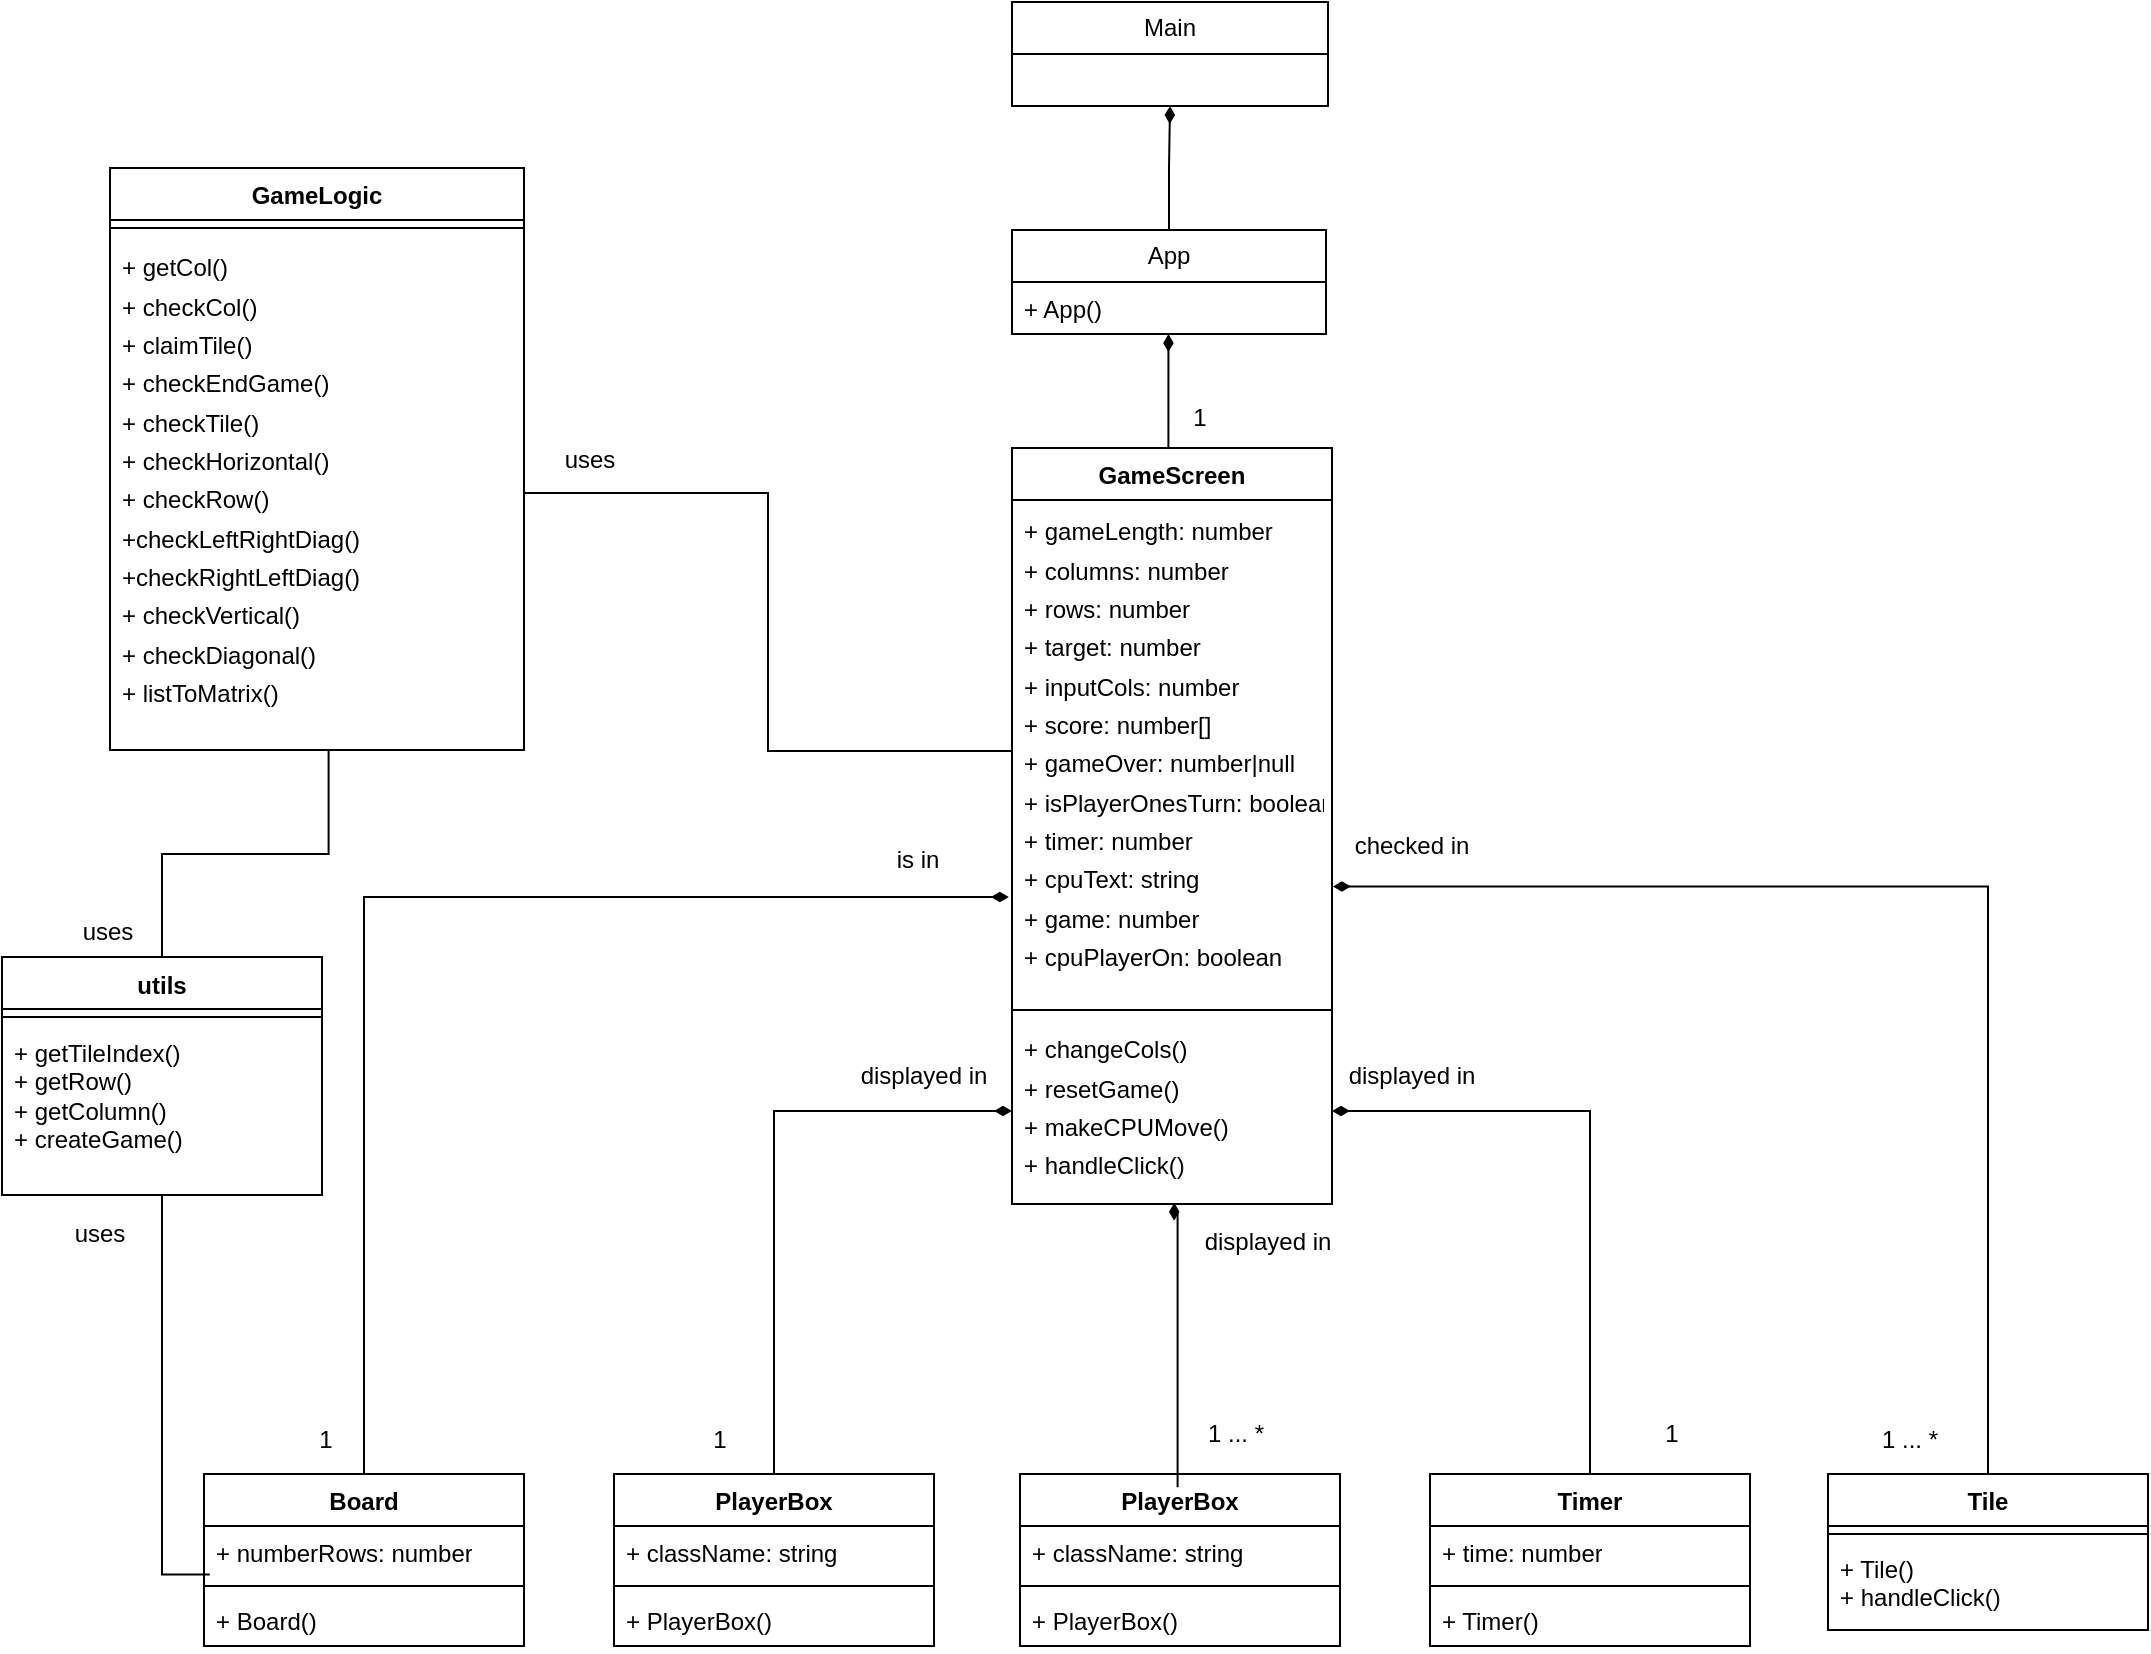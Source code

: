 <mxfile version="22.1.0" type="device">
  <diagram name="Page-1" id="fjkCmFMoLEZDDSqKWdVA">
    <mxGraphModel dx="1526" dy="916" grid="0" gridSize="10" guides="1" tooltips="1" connect="1" arrows="1" fold="1" page="1" pageScale="1" pageWidth="1100" pageHeight="1500" math="0" shadow="0">
      <root>
        <mxCell id="0" />
        <mxCell id="1" parent="0" />
        <mxCell id="620qPGKzAEeUMTRwe7B3-14" value="GameScreen" style="swimlane;fontStyle=1;align=center;verticalAlign=top;childLayout=stackLayout;horizontal=1;startSize=26;horizontalStack=0;resizeParent=1;resizeParentMax=0;resizeLast=0;collapsible=1;marginBottom=0;whiteSpace=wrap;html=1;" vertex="1" parent="1">
          <mxGeometry x="521" y="271" width="160" height="378" as="geometry">
            <mxRectangle x="158" y="344" width="98" height="26" as="alternateBounds" />
          </mxGeometry>
        </mxCell>
        <mxCell id="620qPGKzAEeUMTRwe7B3-15" value="&lt;table width=&quot;156&quot; cellspacing=&quot;0&quot; cellpadding=&quot;0&quot; border=&quot;0&quot;&gt;&lt;tbody&gt;&lt;tr style=&quot;height:14.5pt&quot; height=&quot;19&quot;&gt;&lt;td style=&quot;height:14.5pt;width:117pt&quot; width=&quot;156&quot; height=&quot;19&quot;&gt;+ gameLength: number&lt;/td&gt; &lt;/tr&gt; &lt;tr style=&quot;height:14.5pt&quot; height=&quot;19&quot;&gt;  &lt;td style=&quot;height:14.5pt&quot; height=&quot;19&quot;&gt;+ columns: number&lt;/td&gt; &lt;/tr&gt; &lt;tr style=&quot;height:14.5pt&quot; height=&quot;19&quot;&gt;  &lt;td style=&quot;height:14.5pt&quot; height=&quot;19&quot;&gt;+ rows: number&lt;/td&gt; &lt;/tr&gt; &lt;tr style=&quot;height:14.5pt&quot; height=&quot;19&quot;&gt;  &lt;td style=&quot;height:14.5pt&quot; height=&quot;19&quot;&gt;+ target: number&lt;/td&gt; &lt;/tr&gt; &lt;tr style=&quot;height:14.5pt&quot; height=&quot;19&quot;&gt;  &lt;td style=&quot;height:14.5pt&quot; height=&quot;19&quot;&gt;+ inputCols: number&lt;/td&gt; &lt;/tr&gt; &lt;tr style=&quot;height:14.5pt&quot; height=&quot;19&quot;&gt;  &lt;td style=&quot;height:14.5pt&quot; height=&quot;19&quot;&gt;+ score: number[]&lt;/td&gt; &lt;/tr&gt; &lt;tr style=&quot;height:14.5pt&quot; height=&quot;19&quot;&gt;  &lt;td style=&quot;height:14.5pt&quot; height=&quot;19&quot;&gt;+ gameOver: number|null&lt;/td&gt; &lt;/tr&gt; &lt;tr style=&quot;height:14.5pt&quot; height=&quot;19&quot;&gt;  &lt;td style=&quot;height:14.5pt&quot; height=&quot;19&quot;&gt;+ isPlayerOnesTurn: boolean&lt;/td&gt; &lt;/tr&gt; &lt;tr style=&quot;height:14.5pt&quot; height=&quot;19&quot;&gt;  &lt;td style=&quot;height:14.5pt&quot; height=&quot;19&quot;&gt;+ timer: number&lt;/td&gt; &lt;/tr&gt; &lt;tr style=&quot;height:14.5pt&quot; height=&quot;19&quot;&gt;  &lt;td style=&quot;height:14.5pt&quot; height=&quot;19&quot;&gt;+ cpuText: string&lt;/td&gt; &lt;/tr&gt; &lt;tr style=&quot;height:14.5pt&quot; height=&quot;19&quot;&gt;  &lt;td style=&quot;height:14.5pt&quot; height=&quot;19&quot;&gt;+ game: number&lt;/td&gt; &lt;/tr&gt; &lt;tr style=&quot;height:14.5pt&quot; height=&quot;19&quot;&gt;  &lt;td style=&quot;height:14.5pt&quot; height=&quot;19&quot;&gt;+ cpuPlayerOn: boolean&lt;/td&gt; &lt;/tr&gt;&lt;/tbody&gt;&lt;/table&gt;" style="text;strokeColor=none;fillColor=none;align=left;verticalAlign=top;spacingLeft=4;spacingRight=4;overflow=hidden;rotatable=0;points=[[0,0.5],[1,0.5]];portConstraint=eastwest;whiteSpace=wrap;html=1;" vertex="1" parent="620qPGKzAEeUMTRwe7B3-14">
          <mxGeometry y="26" width="160" height="251" as="geometry" />
        </mxCell>
        <mxCell id="620qPGKzAEeUMTRwe7B3-16" value="" style="line;strokeWidth=1;fillColor=none;align=left;verticalAlign=middle;spacingTop=-1;spacingLeft=3;spacingRight=3;rotatable=0;labelPosition=right;points=[];portConstraint=eastwest;strokeColor=inherit;" vertex="1" parent="620qPGKzAEeUMTRwe7B3-14">
          <mxGeometry y="277" width="160" height="8" as="geometry" />
        </mxCell>
        <mxCell id="620qPGKzAEeUMTRwe7B3-17" value="&lt;table width=&quot;156&quot; cellspacing=&quot;0&quot; cellpadding=&quot;0&quot; border=&quot;0&quot;&gt;&lt;tbody&gt;&lt;tr style=&quot;height:14.5pt&quot; height=&quot;19&quot;&gt;&lt;td style=&quot;height:14.5pt;width:117pt&quot; width=&quot;156&quot; height=&quot;19&quot;&gt;+ changeCols()&lt;/td&gt; &lt;/tr&gt; &lt;tr style=&quot;height:14.5pt&quot; height=&quot;19&quot;&gt;  &lt;td style=&quot;height:14.5pt&quot; height=&quot;19&quot;&gt;+ resetGame()&lt;/td&gt; &lt;/tr&gt; &lt;tr style=&quot;height:14.5pt&quot; height=&quot;19&quot;&gt;  &lt;td style=&quot;height:14.5pt&quot; height=&quot;19&quot;&gt;+ makeCPUMove()&lt;/td&gt; &lt;/tr&gt; &lt;tr style=&quot;height:14.5pt&quot; height=&quot;19&quot;&gt;  &lt;td style=&quot;height:14.5pt&quot; height=&quot;19&quot;&gt;+ handleClick()&lt;/td&gt; &lt;/tr&gt;&lt;/tbody&gt;&lt;/table&gt;" style="text;strokeColor=none;fillColor=none;align=left;verticalAlign=top;spacingLeft=4;spacingRight=4;overflow=hidden;rotatable=0;points=[[0,0.5],[1,0.5]];portConstraint=eastwest;whiteSpace=wrap;html=1;" vertex="1" parent="620qPGKzAEeUMTRwe7B3-14">
          <mxGeometry y="285" width="160" height="93" as="geometry" />
        </mxCell>
        <mxCell id="620qPGKzAEeUMTRwe7B3-19" value="Main" style="swimlane;fontStyle=0;childLayout=stackLayout;horizontal=1;startSize=26;fillColor=none;horizontalStack=0;resizeParent=1;resizeParentMax=0;resizeLast=0;collapsible=1;marginBottom=0;whiteSpace=wrap;html=1;" vertex="1" parent="1">
          <mxGeometry x="521" y="48" width="158" height="52" as="geometry" />
        </mxCell>
        <mxCell id="620qPGKzAEeUMTRwe7B3-85" style="edgeStyle=orthogonalEdgeStyle;rounded=0;orthogonalLoop=1;jettySize=auto;html=1;entryX=0.5;entryY=1;entryDx=0;entryDy=0;endArrow=diamondThin;endFill=1;" edge="1" parent="1" source="620qPGKzAEeUMTRwe7B3-23" target="620qPGKzAEeUMTRwe7B3-19">
          <mxGeometry relative="1" as="geometry" />
        </mxCell>
        <mxCell id="620qPGKzAEeUMTRwe7B3-23" value="App" style="swimlane;fontStyle=0;childLayout=stackLayout;horizontal=1;startSize=26;fillColor=none;horizontalStack=0;resizeParent=1;resizeParentMax=0;resizeLast=0;collapsible=1;marginBottom=0;whiteSpace=wrap;html=1;" vertex="1" parent="1">
          <mxGeometry x="521" y="162" width="157" height="52" as="geometry" />
        </mxCell>
        <mxCell id="620qPGKzAEeUMTRwe7B3-24" value="+ App()" style="text;strokeColor=none;fillColor=none;align=left;verticalAlign=top;spacingLeft=4;spacingRight=4;overflow=hidden;rotatable=0;points=[[0,0.5],[1,0.5]];portConstraint=eastwest;whiteSpace=wrap;html=1;" vertex="1" parent="620qPGKzAEeUMTRwe7B3-23">
          <mxGeometry y="26" width="157" height="26" as="geometry" />
        </mxCell>
        <mxCell id="620qPGKzAEeUMTRwe7B3-25" value="GameLogic" style="swimlane;fontStyle=1;align=center;verticalAlign=top;childLayout=stackLayout;horizontal=1;startSize=26;horizontalStack=0;resizeParent=1;resizeParentMax=0;resizeLast=0;collapsible=1;marginBottom=0;whiteSpace=wrap;html=1;" vertex="1" parent="1">
          <mxGeometry x="70" y="131" width="207" height="291" as="geometry" />
        </mxCell>
        <mxCell id="620qPGKzAEeUMTRwe7B3-27" value="" style="line;strokeWidth=1;fillColor=none;align=left;verticalAlign=middle;spacingTop=-1;spacingLeft=3;spacingRight=3;rotatable=0;labelPosition=right;points=[];portConstraint=eastwest;strokeColor=inherit;" vertex="1" parent="620qPGKzAEeUMTRwe7B3-25">
          <mxGeometry y="26" width="207" height="8" as="geometry" />
        </mxCell>
        <mxCell id="620qPGKzAEeUMTRwe7B3-28" value="&lt;table width=&quot;64&quot; cellspacing=&quot;0&quot; cellpadding=&quot;0&quot; border=&quot;0&quot;&gt;&lt;tbody&gt;&lt;tr style=&quot;height:14.5pt&quot; height=&quot;19&quot;&gt;&lt;td style=&quot;height:14.5pt;width:48pt&quot; width=&quot;64&quot; height=&quot;19&quot;&gt;+ getCol()&lt;/td&gt; &lt;/tr&gt; &lt;tr style=&quot;height:14.5pt&quot; height=&quot;19&quot;&gt;  &lt;td style=&quot;height:14.5pt&quot; height=&quot;19&quot;&gt;+ checkCol()&lt;/td&gt; &lt;/tr&gt; &lt;tr style=&quot;height:14.5pt&quot; height=&quot;19&quot;&gt;  &lt;td style=&quot;height:14.5pt&quot; height=&quot;19&quot;&gt;+ claimTile()&lt;/td&gt; &lt;/tr&gt; &lt;tr style=&quot;height:14.5pt&quot; height=&quot;19&quot;&gt;  &lt;td style=&quot;height:14.5pt&quot; height=&quot;19&quot;&gt;+ checkEndGame()&lt;/td&gt; &lt;/tr&gt; &lt;tr style=&quot;height:14.5pt&quot; height=&quot;19&quot;&gt;  &lt;td style=&quot;height:14.5pt&quot; height=&quot;19&quot;&gt;+ checkTile()&lt;/td&gt; &lt;/tr&gt; &lt;tr style=&quot;height:14.5pt&quot; height=&quot;19&quot;&gt;  &lt;td style=&quot;height:14.5pt&quot; height=&quot;19&quot;&gt;+ checkHorizontal()&lt;/td&gt; &lt;/tr&gt; &lt;tr style=&quot;height:14.5pt&quot; height=&quot;19&quot;&gt;  &lt;td style=&quot;height:14.5pt&quot; height=&quot;19&quot;&gt;+ checkRow()&lt;/td&gt; &lt;/tr&gt; &lt;tr style=&quot;height:14.5pt&quot; height=&quot;19&quot;&gt;  &lt;td style=&quot;height:14.5pt&quot; height=&quot;19&quot;&gt;+checkLeftRightDiag()&lt;/td&gt; &lt;/tr&gt; &lt;tr style=&quot;height:14.5pt&quot; height=&quot;19&quot;&gt;  &lt;td style=&quot;height:14.5pt&quot; height=&quot;19&quot;&gt;+checkRightLeftDiag()&lt;/td&gt; &lt;/tr&gt; &lt;tr style=&quot;height:14.5pt&quot; height=&quot;19&quot;&gt;  &lt;td style=&quot;height:14.5pt&quot; height=&quot;19&quot;&gt;+ checkVertical()&lt;/td&gt; &lt;/tr&gt; &lt;tr style=&quot;height:14.5pt&quot; height=&quot;19&quot;&gt;  &lt;td style=&quot;height:14.5pt&quot; height=&quot;19&quot;&gt;+ checkDiagonal()&lt;/td&gt; &lt;/tr&gt; &lt;tr style=&quot;height:14.5pt&quot; height=&quot;19&quot;&gt;  &lt;td style=&quot;height:14.5pt&quot; height=&quot;19&quot;&gt;+ listToMatrix()&lt;/td&gt; &lt;/tr&gt;&lt;/tbody&gt;&lt;/table&gt;" style="text;strokeColor=none;fillColor=none;align=left;verticalAlign=top;spacingLeft=4;spacingRight=4;overflow=hidden;rotatable=0;points=[[0,0.5],[1,0.5]];portConstraint=eastwest;whiteSpace=wrap;html=1;" vertex="1" parent="620qPGKzAEeUMTRwe7B3-25">
          <mxGeometry y="34" width="207" height="257" as="geometry" />
        </mxCell>
        <mxCell id="620qPGKzAEeUMTRwe7B3-29" value="Tile" style="swimlane;fontStyle=1;align=center;verticalAlign=top;childLayout=stackLayout;horizontal=1;startSize=26;horizontalStack=0;resizeParent=1;resizeParentMax=0;resizeLast=0;collapsible=1;marginBottom=0;whiteSpace=wrap;html=1;" vertex="1" parent="1">
          <mxGeometry x="929" y="784" width="160" height="78" as="geometry" />
        </mxCell>
        <mxCell id="620qPGKzAEeUMTRwe7B3-31" value="" style="line;strokeWidth=1;fillColor=none;align=left;verticalAlign=middle;spacingTop=-1;spacingLeft=3;spacingRight=3;rotatable=0;labelPosition=right;points=[];portConstraint=eastwest;strokeColor=inherit;" vertex="1" parent="620qPGKzAEeUMTRwe7B3-29">
          <mxGeometry y="26" width="160" height="8" as="geometry" />
        </mxCell>
        <mxCell id="620qPGKzAEeUMTRwe7B3-32" value="&lt;div&gt;+ Tile()&lt;/div&gt;&lt;div&gt;+ handleClick()&lt;/div&gt;" style="text;strokeColor=none;fillColor=none;align=left;verticalAlign=top;spacingLeft=4;spacingRight=4;overflow=hidden;rotatable=0;points=[[0,0.5],[1,0.5]];portConstraint=eastwest;whiteSpace=wrap;html=1;" vertex="1" parent="620qPGKzAEeUMTRwe7B3-29">
          <mxGeometry y="34" width="160" height="44" as="geometry" />
        </mxCell>
        <mxCell id="620qPGKzAEeUMTRwe7B3-33" value="utils" style="swimlane;fontStyle=1;align=center;verticalAlign=top;childLayout=stackLayout;horizontal=1;startSize=26;horizontalStack=0;resizeParent=1;resizeParentMax=0;resizeLast=0;collapsible=1;marginBottom=0;whiteSpace=wrap;html=1;" vertex="1" parent="1">
          <mxGeometry x="16" y="525.5" width="160" height="119" as="geometry" />
        </mxCell>
        <mxCell id="620qPGKzAEeUMTRwe7B3-34" value="" style="line;strokeWidth=1;fillColor=none;align=left;verticalAlign=middle;spacingTop=-1;spacingLeft=3;spacingRight=3;rotatable=0;labelPosition=right;points=[];portConstraint=eastwest;strokeColor=inherit;" vertex="1" parent="620qPGKzAEeUMTRwe7B3-33">
          <mxGeometry y="26" width="160" height="8" as="geometry" />
        </mxCell>
        <mxCell id="620qPGKzAEeUMTRwe7B3-35" value="&lt;div&gt;+ getTileIndex()&lt;/div&gt;&lt;div&gt;+ getRow()&lt;/div&gt;&lt;div&gt;+ getColumn()&lt;/div&gt;&lt;div&gt;+ createGame()&lt;br&gt;&lt;/div&gt;" style="text;strokeColor=none;fillColor=none;align=left;verticalAlign=top;spacingLeft=4;spacingRight=4;overflow=hidden;rotatable=0;points=[[0,0.5],[1,0.5]];portConstraint=eastwest;whiteSpace=wrap;html=1;" vertex="1" parent="620qPGKzAEeUMTRwe7B3-33">
          <mxGeometry y="34" width="160" height="85" as="geometry" />
        </mxCell>
        <mxCell id="620qPGKzAEeUMTRwe7B3-36" value="PlayerBox" style="swimlane;fontStyle=1;align=center;verticalAlign=top;childLayout=stackLayout;horizontal=1;startSize=26;horizontalStack=0;resizeParent=1;resizeParentMax=0;resizeLast=0;collapsible=1;marginBottom=0;whiteSpace=wrap;html=1;" vertex="1" parent="1">
          <mxGeometry x="525" y="784" width="160" height="86" as="geometry" />
        </mxCell>
        <mxCell id="620qPGKzAEeUMTRwe7B3-37" value="+ className: string" style="text;strokeColor=none;fillColor=none;align=left;verticalAlign=top;spacingLeft=4;spacingRight=4;overflow=hidden;rotatable=0;points=[[0,0.5],[1,0.5]];portConstraint=eastwest;whiteSpace=wrap;html=1;" vertex="1" parent="620qPGKzAEeUMTRwe7B3-36">
          <mxGeometry y="26" width="160" height="26" as="geometry" />
        </mxCell>
        <mxCell id="620qPGKzAEeUMTRwe7B3-38" value="" style="line;strokeWidth=1;fillColor=none;align=left;verticalAlign=middle;spacingTop=-1;spacingLeft=3;spacingRight=3;rotatable=0;labelPosition=right;points=[];portConstraint=eastwest;strokeColor=inherit;" vertex="1" parent="620qPGKzAEeUMTRwe7B3-36">
          <mxGeometry y="52" width="160" height="8" as="geometry" />
        </mxCell>
        <mxCell id="620qPGKzAEeUMTRwe7B3-66" value="+ PlayerBox()" style="text;strokeColor=none;fillColor=none;align=left;verticalAlign=top;spacingLeft=4;spacingRight=4;overflow=hidden;rotatable=0;points=[[0,0.5],[1,0.5]];portConstraint=eastwest;whiteSpace=wrap;html=1;" vertex="1" parent="620qPGKzAEeUMTRwe7B3-36">
          <mxGeometry y="60" width="160" height="26" as="geometry" />
        </mxCell>
        <mxCell id="620qPGKzAEeUMTRwe7B3-40" value="Board" style="swimlane;fontStyle=1;align=center;verticalAlign=top;childLayout=stackLayout;horizontal=1;startSize=26;horizontalStack=0;resizeParent=1;resizeParentMax=0;resizeLast=0;collapsible=1;marginBottom=0;whiteSpace=wrap;html=1;" vertex="1" parent="1">
          <mxGeometry x="117" y="784" width="160" height="86" as="geometry" />
        </mxCell>
        <mxCell id="620qPGKzAEeUMTRwe7B3-41" value="+ numberRows: number" style="text;strokeColor=none;fillColor=none;align=left;verticalAlign=top;spacingLeft=4;spacingRight=4;overflow=hidden;rotatable=0;points=[[0,0.5],[1,0.5]];portConstraint=eastwest;whiteSpace=wrap;html=1;" vertex="1" parent="620qPGKzAEeUMTRwe7B3-40">
          <mxGeometry y="26" width="160" height="26" as="geometry" />
        </mxCell>
        <mxCell id="620qPGKzAEeUMTRwe7B3-42" value="" style="line;strokeWidth=1;fillColor=none;align=left;verticalAlign=middle;spacingTop=-1;spacingLeft=3;spacingRight=3;rotatable=0;labelPosition=right;points=[];portConstraint=eastwest;strokeColor=inherit;" vertex="1" parent="620qPGKzAEeUMTRwe7B3-40">
          <mxGeometry y="52" width="160" height="8" as="geometry" />
        </mxCell>
        <mxCell id="620qPGKzAEeUMTRwe7B3-64" value="+ Board()" style="text;strokeColor=none;fillColor=none;align=left;verticalAlign=top;spacingLeft=4;spacingRight=4;overflow=hidden;rotatable=0;points=[[0,0.5],[1,0.5]];portConstraint=eastwest;whiteSpace=wrap;html=1;" vertex="1" parent="620qPGKzAEeUMTRwe7B3-40">
          <mxGeometry y="60" width="160" height="26" as="geometry" />
        </mxCell>
        <mxCell id="620qPGKzAEeUMTRwe7B3-90" style="edgeStyle=orthogonalEdgeStyle;rounded=0;orthogonalLoop=1;jettySize=auto;html=1;entryX=1;entryY=0.5;entryDx=0;entryDy=0;endArrow=diamondThin;endFill=1;" edge="1" parent="1" source="620qPGKzAEeUMTRwe7B3-43" target="620qPGKzAEeUMTRwe7B3-17">
          <mxGeometry relative="1" as="geometry" />
        </mxCell>
        <mxCell id="620qPGKzAEeUMTRwe7B3-43" value="Timer" style="swimlane;fontStyle=1;align=center;verticalAlign=top;childLayout=stackLayout;horizontal=1;startSize=26;horizontalStack=0;resizeParent=1;resizeParentMax=0;resizeLast=0;collapsible=1;marginBottom=0;whiteSpace=wrap;html=1;" vertex="1" parent="1">
          <mxGeometry x="730" y="784" width="160" height="86" as="geometry" />
        </mxCell>
        <mxCell id="620qPGKzAEeUMTRwe7B3-44" value="+ time: number" style="text;strokeColor=none;fillColor=none;align=left;verticalAlign=top;spacingLeft=4;spacingRight=4;overflow=hidden;rotatable=0;points=[[0,0.5],[1,0.5]];portConstraint=eastwest;whiteSpace=wrap;html=1;" vertex="1" parent="620qPGKzAEeUMTRwe7B3-43">
          <mxGeometry y="26" width="160" height="26" as="geometry" />
        </mxCell>
        <mxCell id="620qPGKzAEeUMTRwe7B3-45" value="" style="line;strokeWidth=1;fillColor=none;align=left;verticalAlign=middle;spacingTop=-1;spacingLeft=3;spacingRight=3;rotatable=0;labelPosition=right;points=[];portConstraint=eastwest;strokeColor=inherit;" vertex="1" parent="620qPGKzAEeUMTRwe7B3-43">
          <mxGeometry y="52" width="160" height="8" as="geometry" />
        </mxCell>
        <mxCell id="620qPGKzAEeUMTRwe7B3-67" value="+ Timer()" style="text;strokeColor=none;fillColor=none;align=left;verticalAlign=top;spacingLeft=4;spacingRight=4;overflow=hidden;rotatable=0;points=[[0,0.5],[1,0.5]];portConstraint=eastwest;whiteSpace=wrap;html=1;" vertex="1" parent="620qPGKzAEeUMTRwe7B3-43">
          <mxGeometry y="60" width="160" height="26" as="geometry" />
        </mxCell>
        <mxCell id="620qPGKzAEeUMTRwe7B3-88" style="edgeStyle=orthogonalEdgeStyle;rounded=0;orthogonalLoop=1;jettySize=auto;html=1;entryX=0;entryY=0.5;entryDx=0;entryDy=0;endArrow=diamondThin;endFill=1;" edge="1" parent="1" source="620qPGKzAEeUMTRwe7B3-46" target="620qPGKzAEeUMTRwe7B3-17">
          <mxGeometry relative="1" as="geometry" />
        </mxCell>
        <mxCell id="620qPGKzAEeUMTRwe7B3-46" value="PlayerBox" style="swimlane;fontStyle=1;align=center;verticalAlign=top;childLayout=stackLayout;horizontal=1;startSize=26;horizontalStack=0;resizeParent=1;resizeParentMax=0;resizeLast=0;collapsible=1;marginBottom=0;whiteSpace=wrap;html=1;" vertex="1" parent="1">
          <mxGeometry x="322" y="784" width="160" height="86" as="geometry" />
        </mxCell>
        <mxCell id="620qPGKzAEeUMTRwe7B3-47" value="+ className: string" style="text;strokeColor=none;fillColor=none;align=left;verticalAlign=top;spacingLeft=4;spacingRight=4;overflow=hidden;rotatable=0;points=[[0,0.5],[1,0.5]];portConstraint=eastwest;whiteSpace=wrap;html=1;" vertex="1" parent="620qPGKzAEeUMTRwe7B3-46">
          <mxGeometry y="26" width="160" height="26" as="geometry" />
        </mxCell>
        <mxCell id="620qPGKzAEeUMTRwe7B3-48" value="" style="line;strokeWidth=1;fillColor=none;align=left;verticalAlign=middle;spacingTop=-1;spacingLeft=3;spacingRight=3;rotatable=0;labelPosition=right;points=[];portConstraint=eastwest;strokeColor=inherit;" vertex="1" parent="620qPGKzAEeUMTRwe7B3-46">
          <mxGeometry y="52" width="160" height="8" as="geometry" />
        </mxCell>
        <mxCell id="620qPGKzAEeUMTRwe7B3-65" value="+ PlayerBox()" style="text;strokeColor=none;fillColor=none;align=left;verticalAlign=top;spacingLeft=4;spacingRight=4;overflow=hidden;rotatable=0;points=[[0,0.5],[1,0.5]];portConstraint=eastwest;whiteSpace=wrap;html=1;" vertex="1" parent="620qPGKzAEeUMTRwe7B3-46">
          <mxGeometry y="60" width="160" height="26" as="geometry" />
        </mxCell>
        <mxCell id="620qPGKzAEeUMTRwe7B3-86" style="edgeStyle=orthogonalEdgeStyle;rounded=0;orthogonalLoop=1;jettySize=auto;html=1;entryX=0.5;entryY=1;entryDx=0;entryDy=0;endArrow=diamondThin;endFill=1;exitX=0.5;exitY=0;exitDx=0;exitDy=0;" edge="1" parent="1" source="620qPGKzAEeUMTRwe7B3-14">
          <mxGeometry relative="1" as="geometry">
            <mxPoint x="599" y="269" as="sourcePoint" />
            <mxPoint x="599.22" y="214" as="targetPoint" />
            <Array as="points">
              <mxPoint x="599" y="271" />
            </Array>
          </mxGeometry>
        </mxCell>
        <mxCell id="620qPGKzAEeUMTRwe7B3-87" style="edgeStyle=orthogonalEdgeStyle;rounded=0;orthogonalLoop=1;jettySize=auto;html=1;entryX=-0.01;entryY=0.791;entryDx=0;entryDy=0;entryPerimeter=0;endArrow=diamondThin;endFill=1;" edge="1" parent="1" source="620qPGKzAEeUMTRwe7B3-40" target="620qPGKzAEeUMTRwe7B3-15">
          <mxGeometry relative="1" as="geometry" />
        </mxCell>
        <mxCell id="620qPGKzAEeUMTRwe7B3-89" style="edgeStyle=orthogonalEdgeStyle;rounded=0;orthogonalLoop=1;jettySize=auto;html=1;entryX=0.507;entryY=0.994;entryDx=0;entryDy=0;entryPerimeter=0;endArrow=diamondThin;endFill=1;" edge="1" parent="1" target="620qPGKzAEeUMTRwe7B3-17">
          <mxGeometry relative="1" as="geometry">
            <mxPoint x="603.8" y="790.59" as="sourcePoint" />
            <mxPoint x="598.2" y="654.009" as="targetPoint" />
            <Array as="points">
              <mxPoint x="604" y="654" />
              <mxPoint x="602" y="654" />
            </Array>
          </mxGeometry>
        </mxCell>
        <mxCell id="620qPGKzAEeUMTRwe7B3-92" style="edgeStyle=orthogonalEdgeStyle;rounded=0;orthogonalLoop=1;jettySize=auto;html=1;entryX=1.003;entryY=0.77;entryDx=0;entryDy=0;entryPerimeter=0;endArrow=diamondThin;endFill=1;" edge="1" parent="1" source="620qPGKzAEeUMTRwe7B3-29" target="620qPGKzAEeUMTRwe7B3-15">
          <mxGeometry relative="1" as="geometry" />
        </mxCell>
        <mxCell id="620qPGKzAEeUMTRwe7B3-93" style="edgeStyle=orthogonalEdgeStyle;rounded=0;orthogonalLoop=1;jettySize=auto;html=1;entryX=1;entryY=0.5;entryDx=0;entryDy=0;endArrow=none;endFill=0;" edge="1" parent="1" source="620qPGKzAEeUMTRwe7B3-15" target="620qPGKzAEeUMTRwe7B3-28">
          <mxGeometry relative="1" as="geometry" />
        </mxCell>
        <mxCell id="620qPGKzAEeUMTRwe7B3-94" value="1" style="text;html=1;strokeColor=none;fillColor=none;align=center;verticalAlign=middle;whiteSpace=wrap;rounded=0;" vertex="1" parent="1">
          <mxGeometry x="585" y="241" width="60" height="30" as="geometry" />
        </mxCell>
        <mxCell id="620qPGKzAEeUMTRwe7B3-95" value="uses" style="text;html=1;strokeColor=none;fillColor=none;align=center;verticalAlign=middle;whiteSpace=wrap;rounded=0;" vertex="1" parent="1">
          <mxGeometry x="280" y="261.5" width="60" height="30" as="geometry" />
        </mxCell>
        <mxCell id="620qPGKzAEeUMTRwe7B3-96" value="checked in" style="text;html=1;strokeColor=none;fillColor=none;align=center;verticalAlign=middle;whiteSpace=wrap;rounded=0;" vertex="1" parent="1">
          <mxGeometry x="685" y="455" width="72" height="30" as="geometry" />
        </mxCell>
        <mxCell id="620qPGKzAEeUMTRwe7B3-97" value="1" style="text;html=1;strokeColor=none;fillColor=none;align=center;verticalAlign=middle;whiteSpace=wrap;rounded=0;" vertex="1" parent="1">
          <mxGeometry x="815" y="749" width="72" height="30" as="geometry" />
        </mxCell>
        <mxCell id="620qPGKzAEeUMTRwe7B3-98" value="&lt;div&gt;1 ... *&lt;/div&gt;" style="text;html=1;strokeColor=none;fillColor=none;align=center;verticalAlign=middle;whiteSpace=wrap;rounded=0;" vertex="1" parent="1">
          <mxGeometry x="934" y="752" width="72" height="30" as="geometry" />
        </mxCell>
        <mxCell id="620qPGKzAEeUMTRwe7B3-100" value="displayed in" style="text;html=1;strokeColor=none;fillColor=none;align=center;verticalAlign=middle;whiteSpace=wrap;rounded=0;" vertex="1" parent="1">
          <mxGeometry x="685" y="570" width="72" height="30" as="geometry" />
        </mxCell>
        <mxCell id="620qPGKzAEeUMTRwe7B3-101" value="displayed in" style="text;html=1;strokeColor=none;fillColor=none;align=center;verticalAlign=middle;whiteSpace=wrap;rounded=0;" vertex="1" parent="1">
          <mxGeometry x="613" y="653" width="72" height="30" as="geometry" />
        </mxCell>
        <mxCell id="620qPGKzAEeUMTRwe7B3-102" value="displayed in" style="text;html=1;strokeColor=none;fillColor=none;align=center;verticalAlign=middle;whiteSpace=wrap;rounded=0;" vertex="1" parent="1">
          <mxGeometry x="441" y="570" width="72" height="30" as="geometry" />
        </mxCell>
        <mxCell id="620qPGKzAEeUMTRwe7B3-103" value="1" style="text;html=1;strokeColor=none;fillColor=none;align=center;verticalAlign=middle;whiteSpace=wrap;rounded=0;" vertex="1" parent="1">
          <mxGeometry x="345" y="752" width="60" height="30" as="geometry" />
        </mxCell>
        <mxCell id="620qPGKzAEeUMTRwe7B3-104" value="1 ... *" style="text;html=1;strokeColor=none;fillColor=none;align=center;verticalAlign=middle;whiteSpace=wrap;rounded=0;" vertex="1" parent="1">
          <mxGeometry x="603" y="749" width="60" height="30" as="geometry" />
        </mxCell>
        <mxCell id="620qPGKzAEeUMTRwe7B3-105" value="is in" style="text;html=1;strokeColor=none;fillColor=none;align=center;verticalAlign=middle;whiteSpace=wrap;rounded=0;" vertex="1" parent="1">
          <mxGeometry x="438" y="462" width="72" height="30" as="geometry" />
        </mxCell>
        <mxCell id="620qPGKzAEeUMTRwe7B3-106" value="1" style="text;html=1;strokeColor=none;fillColor=none;align=center;verticalAlign=middle;whiteSpace=wrap;rounded=0;" vertex="1" parent="1">
          <mxGeometry x="163" y="752" width="30" height="30" as="geometry" />
        </mxCell>
        <mxCell id="620qPGKzAEeUMTRwe7B3-107" style="edgeStyle=orthogonalEdgeStyle;rounded=0;orthogonalLoop=1;jettySize=auto;html=1;entryX=0.528;entryY=1.002;entryDx=0;entryDy=0;entryPerimeter=0;endArrow=none;endFill=0;" edge="1" parent="1" source="620qPGKzAEeUMTRwe7B3-33" target="620qPGKzAEeUMTRwe7B3-28">
          <mxGeometry relative="1" as="geometry">
            <Array as="points">
              <mxPoint x="96" y="474" />
              <mxPoint x="179" y="474" />
            </Array>
          </mxGeometry>
        </mxCell>
        <mxCell id="620qPGKzAEeUMTRwe7B3-108" style="edgeStyle=orthogonalEdgeStyle;rounded=0;orthogonalLoop=1;jettySize=auto;html=1;entryX=0.018;entryY=0.935;entryDx=0;entryDy=0;entryPerimeter=0;endArrow=none;endFill=0;" edge="1" parent="1" source="620qPGKzAEeUMTRwe7B3-33" target="620qPGKzAEeUMTRwe7B3-41">
          <mxGeometry relative="1" as="geometry" />
        </mxCell>
        <mxCell id="620qPGKzAEeUMTRwe7B3-109" value="uses" style="text;html=1;strokeColor=none;fillColor=none;align=center;verticalAlign=middle;whiteSpace=wrap;rounded=0;" vertex="1" parent="1">
          <mxGeometry x="39" y="498" width="60" height="30" as="geometry" />
        </mxCell>
        <mxCell id="620qPGKzAEeUMTRwe7B3-110" value="uses" style="text;html=1;strokeColor=none;fillColor=none;align=center;verticalAlign=middle;whiteSpace=wrap;rounded=0;" vertex="1" parent="1">
          <mxGeometry x="35" y="649" width="60" height="30" as="geometry" />
        </mxCell>
      </root>
    </mxGraphModel>
  </diagram>
</mxfile>
